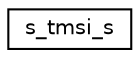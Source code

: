 digraph "Graphical Class Hierarchy"
{
 // LATEX_PDF_SIZE
  edge [fontname="Helvetica",fontsize="10",labelfontname="Helvetica",labelfontsize="10"];
  node [fontname="Helvetica",fontsize="10",shape=record];
  rankdir="LR";
  Node0 [label="s_tmsi_s",height=0.2,width=0.4,color="black", fillcolor="white", style="filled",URL="$structs__tmsi__s.html",tooltip=" "];
}
